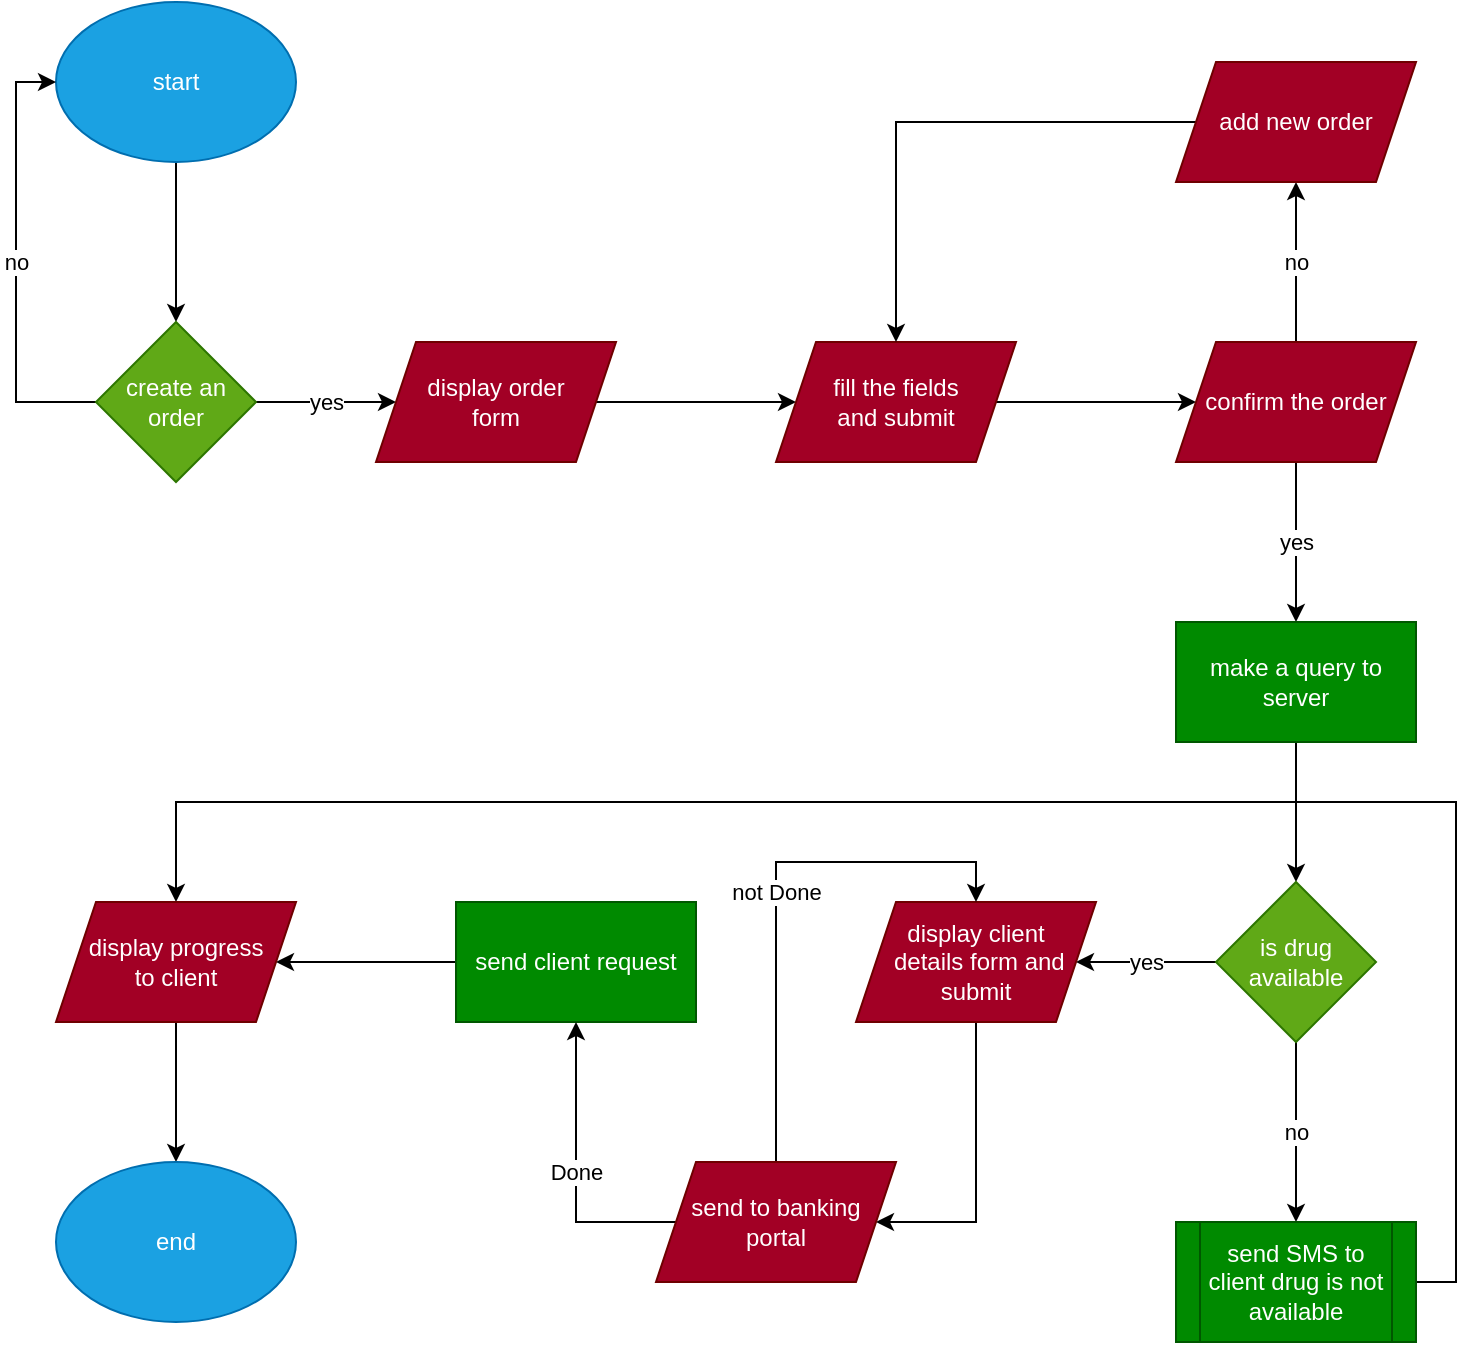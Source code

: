 <mxfile version="21.0.4" type="github">
  <diagram name="Page-1" id="kOZRg1wBXx_YfrOLIpF-">
    <mxGraphModel dx="1103" dy="606" grid="1" gridSize="10" guides="1" tooltips="1" connect="1" arrows="1" fold="1" page="1" pageScale="1" pageWidth="850" pageHeight="1100" math="0" shadow="0">
      <root>
        <mxCell id="0" />
        <mxCell id="1" parent="0" />
        <mxCell id="Q9uHJYtEhtkp3W4igydJ-3" value="" style="edgeStyle=orthogonalEdgeStyle;rounded=0;orthogonalLoop=1;jettySize=auto;html=1;" edge="1" parent="1" source="Q9uHJYtEhtkp3W4igydJ-1" target="Q9uHJYtEhtkp3W4igydJ-2">
          <mxGeometry relative="1" as="geometry" />
        </mxCell>
        <mxCell id="Q9uHJYtEhtkp3W4igydJ-1" value="start" style="ellipse;whiteSpace=wrap;html=1;fillColor=#1ba1e2;fontColor=#ffffff;strokeColor=#006EAF;" vertex="1" parent="1">
          <mxGeometry x="60" y="40" width="120" height="80" as="geometry" />
        </mxCell>
        <mxCell id="Q9uHJYtEhtkp3W4igydJ-5" value="no" style="edgeStyle=orthogonalEdgeStyle;rounded=0;orthogonalLoop=1;jettySize=auto;html=1;entryX=0;entryY=0.5;entryDx=0;entryDy=0;" edge="1" parent="1" source="Q9uHJYtEhtkp3W4igydJ-2" target="Q9uHJYtEhtkp3W4igydJ-1">
          <mxGeometry relative="1" as="geometry">
            <mxPoint x="120" y="370" as="targetPoint" />
            <Array as="points">
              <mxPoint x="40" y="240" />
              <mxPoint x="40" y="80" />
            </Array>
          </mxGeometry>
        </mxCell>
        <mxCell id="Q9uHJYtEhtkp3W4igydJ-9" value="yes" style="edgeStyle=orthogonalEdgeStyle;rounded=0;orthogonalLoop=1;jettySize=auto;html=1;" edge="1" parent="1" source="Q9uHJYtEhtkp3W4igydJ-2" target="Q9uHJYtEhtkp3W4igydJ-8">
          <mxGeometry relative="1" as="geometry" />
        </mxCell>
        <mxCell id="Q9uHJYtEhtkp3W4igydJ-2" value="create an&lt;br&gt;order" style="rhombus;whiteSpace=wrap;html=1;fillColor=#60a917;strokeColor=#2D7600;fontColor=#ffffff;" vertex="1" parent="1">
          <mxGeometry x="80" y="200" width="80" height="80" as="geometry" />
        </mxCell>
        <mxCell id="Q9uHJYtEhtkp3W4igydJ-11" value="" style="edgeStyle=orthogonalEdgeStyle;rounded=0;orthogonalLoop=1;jettySize=auto;html=1;" edge="1" parent="1" source="Q9uHJYtEhtkp3W4igydJ-8" target="Q9uHJYtEhtkp3W4igydJ-10">
          <mxGeometry relative="1" as="geometry" />
        </mxCell>
        <mxCell id="Q9uHJYtEhtkp3W4igydJ-8" value="display order&lt;br&gt;form" style="shape=parallelogram;perimeter=parallelogramPerimeter;whiteSpace=wrap;html=1;fixedSize=1;fillColor=#a20025;strokeColor=#6F0000;fontColor=#ffffff;" vertex="1" parent="1">
          <mxGeometry x="220" y="210" width="120" height="60" as="geometry" />
        </mxCell>
        <mxCell id="Q9uHJYtEhtkp3W4igydJ-13" value="" style="edgeStyle=orthogonalEdgeStyle;rounded=0;orthogonalLoop=1;jettySize=auto;html=1;" edge="1" parent="1" source="Q9uHJYtEhtkp3W4igydJ-10" target="Q9uHJYtEhtkp3W4igydJ-12">
          <mxGeometry relative="1" as="geometry" />
        </mxCell>
        <mxCell id="Q9uHJYtEhtkp3W4igydJ-10" value="fill the fields&lt;br&gt;and submit" style="shape=parallelogram;perimeter=parallelogramPerimeter;whiteSpace=wrap;html=1;fixedSize=1;fillColor=#a20025;strokeColor=#6F0000;fontColor=#ffffff;" vertex="1" parent="1">
          <mxGeometry x="420" y="210" width="120" height="60" as="geometry" />
        </mxCell>
        <mxCell id="Q9uHJYtEhtkp3W4igydJ-17" value="yes" style="edgeStyle=orthogonalEdgeStyle;rounded=0;orthogonalLoop=1;jettySize=auto;html=1;" edge="1" parent="1" source="Q9uHJYtEhtkp3W4igydJ-12" target="Q9uHJYtEhtkp3W4igydJ-16">
          <mxGeometry relative="1" as="geometry" />
        </mxCell>
        <mxCell id="Q9uHJYtEhtkp3W4igydJ-19" value="no" style="edgeStyle=orthogonalEdgeStyle;rounded=0;orthogonalLoop=1;jettySize=auto;html=1;" edge="1" parent="1" source="Q9uHJYtEhtkp3W4igydJ-12" target="Q9uHJYtEhtkp3W4igydJ-18">
          <mxGeometry relative="1" as="geometry" />
        </mxCell>
        <mxCell id="Q9uHJYtEhtkp3W4igydJ-12" value="confirm the order" style="shape=parallelogram;perimeter=parallelogramPerimeter;whiteSpace=wrap;html=1;fixedSize=1;fillColor=#a20025;strokeColor=#6F0000;fontColor=#ffffff;" vertex="1" parent="1">
          <mxGeometry x="620" y="210" width="120" height="60" as="geometry" />
        </mxCell>
        <mxCell id="Q9uHJYtEhtkp3W4igydJ-22" value="" style="edgeStyle=orthogonalEdgeStyle;rounded=0;orthogonalLoop=1;jettySize=auto;html=1;" edge="1" parent="1" source="Q9uHJYtEhtkp3W4igydJ-16" target="Q9uHJYtEhtkp3W4igydJ-21">
          <mxGeometry relative="1" as="geometry" />
        </mxCell>
        <mxCell id="Q9uHJYtEhtkp3W4igydJ-16" value="make a query to server" style="whiteSpace=wrap;html=1;fillColor=#008a00;strokeColor=#005700;fontColor=#ffffff;" vertex="1" parent="1">
          <mxGeometry x="620" y="350" width="120" height="60" as="geometry" />
        </mxCell>
        <mxCell id="Q9uHJYtEhtkp3W4igydJ-20" style="edgeStyle=orthogonalEdgeStyle;rounded=0;orthogonalLoop=1;jettySize=auto;html=1;exitX=0;exitY=0.5;exitDx=0;exitDy=0;entryX=0.5;entryY=0;entryDx=0;entryDy=0;" edge="1" parent="1" source="Q9uHJYtEhtkp3W4igydJ-18" target="Q9uHJYtEhtkp3W4igydJ-10">
          <mxGeometry relative="1" as="geometry" />
        </mxCell>
        <mxCell id="Q9uHJYtEhtkp3W4igydJ-18" value="add new order" style="shape=parallelogram;perimeter=parallelogramPerimeter;whiteSpace=wrap;html=1;fixedSize=1;fillColor=#a20025;strokeColor=#6F0000;fontColor=#ffffff;" vertex="1" parent="1">
          <mxGeometry x="620" y="70" width="120" height="60" as="geometry" />
        </mxCell>
        <mxCell id="Q9uHJYtEhtkp3W4igydJ-24" value="yes" style="edgeStyle=orthogonalEdgeStyle;rounded=0;orthogonalLoop=1;jettySize=auto;html=1;" edge="1" parent="1" source="Q9uHJYtEhtkp3W4igydJ-21" target="Q9uHJYtEhtkp3W4igydJ-23">
          <mxGeometry relative="1" as="geometry" />
        </mxCell>
        <mxCell id="Q9uHJYtEhtkp3W4igydJ-26" value="no" style="edgeStyle=orthogonalEdgeStyle;rounded=0;orthogonalLoop=1;jettySize=auto;html=1;" edge="1" parent="1" source="Q9uHJYtEhtkp3W4igydJ-21" target="Q9uHJYtEhtkp3W4igydJ-25">
          <mxGeometry relative="1" as="geometry" />
        </mxCell>
        <mxCell id="Q9uHJYtEhtkp3W4igydJ-21" value="is drug available" style="rhombus;whiteSpace=wrap;html=1;fillColor=#60a917;strokeColor=#2D7600;fontColor=#ffffff;" vertex="1" parent="1">
          <mxGeometry x="640" y="480" width="80" height="80" as="geometry" />
        </mxCell>
        <mxCell id="Q9uHJYtEhtkp3W4igydJ-42" value="" style="edgeStyle=orthogonalEdgeStyle;rounded=0;orthogonalLoop=1;jettySize=auto;html=1;" edge="1" parent="1" source="Q9uHJYtEhtkp3W4igydJ-23" target="Q9uHJYtEhtkp3W4igydJ-41">
          <mxGeometry relative="1" as="geometry">
            <Array as="points">
              <mxPoint x="520" y="650" />
            </Array>
          </mxGeometry>
        </mxCell>
        <mxCell id="Q9uHJYtEhtkp3W4igydJ-23" value="display client&lt;br&gt;&amp;nbsp;details form and&lt;br&gt;submit" style="shape=parallelogram;perimeter=parallelogramPerimeter;whiteSpace=wrap;html=1;fixedSize=1;fillColor=#a20025;strokeColor=#6F0000;fontColor=#ffffff;" vertex="1" parent="1">
          <mxGeometry x="460" y="490" width="120" height="60" as="geometry" />
        </mxCell>
        <mxCell id="Q9uHJYtEhtkp3W4igydJ-40" style="edgeStyle=orthogonalEdgeStyle;rounded=0;orthogonalLoop=1;jettySize=auto;html=1;exitX=1;exitY=0.5;exitDx=0;exitDy=0;entryX=0.5;entryY=0;entryDx=0;entryDy=0;" edge="1" parent="1" source="Q9uHJYtEhtkp3W4igydJ-25" target="Q9uHJYtEhtkp3W4igydJ-31">
          <mxGeometry relative="1" as="geometry">
            <Array as="points">
              <mxPoint x="760" y="680" />
              <mxPoint x="760" y="440" />
              <mxPoint x="120" y="440" />
            </Array>
          </mxGeometry>
        </mxCell>
        <mxCell id="Q9uHJYtEhtkp3W4igydJ-25" value="send SMS to client drug is not available" style="shape=process;whiteSpace=wrap;html=1;backgroundOutline=1;fillColor=#008a00;strokeColor=#005700;fontColor=#ffffff;" vertex="1" parent="1">
          <mxGeometry x="620" y="650" width="120" height="60" as="geometry" />
        </mxCell>
        <mxCell id="Q9uHJYtEhtkp3W4igydJ-32" value="" style="edgeStyle=orthogonalEdgeStyle;rounded=0;orthogonalLoop=1;jettySize=auto;html=1;" edge="1" parent="1" source="Q9uHJYtEhtkp3W4igydJ-27" target="Q9uHJYtEhtkp3W4igydJ-31">
          <mxGeometry relative="1" as="geometry" />
        </mxCell>
        <mxCell id="Q9uHJYtEhtkp3W4igydJ-27" value="send client request" style="whiteSpace=wrap;html=1;fillColor=#008a00;strokeColor=#005700;fontColor=#ffffff;" vertex="1" parent="1">
          <mxGeometry x="260" y="490" width="120" height="60" as="geometry" />
        </mxCell>
        <mxCell id="Q9uHJYtEhtkp3W4igydJ-34" style="edgeStyle=orthogonalEdgeStyle;rounded=0;orthogonalLoop=1;jettySize=auto;html=1;entryX=0.5;entryY=0;entryDx=0;entryDy=0;" edge="1" parent="1" source="Q9uHJYtEhtkp3W4igydJ-31" target="Q9uHJYtEhtkp3W4igydJ-33">
          <mxGeometry relative="1" as="geometry" />
        </mxCell>
        <mxCell id="Q9uHJYtEhtkp3W4igydJ-31" value="display progress&lt;br&gt;to client" style="shape=parallelogram;perimeter=parallelogramPerimeter;whiteSpace=wrap;html=1;fixedSize=1;fillColor=#a20025;strokeColor=#6F0000;fontColor=#ffffff;" vertex="1" parent="1">
          <mxGeometry x="60" y="490" width="120" height="60" as="geometry" />
        </mxCell>
        <mxCell id="Q9uHJYtEhtkp3W4igydJ-33" value="end" style="ellipse;whiteSpace=wrap;html=1;fillColor=#1ba1e2;fontColor=#ffffff;strokeColor=#006EAF;" vertex="1" parent="1">
          <mxGeometry x="60" y="620" width="120" height="80" as="geometry" />
        </mxCell>
        <mxCell id="Q9uHJYtEhtkp3W4igydJ-43" value="Done" style="edgeStyle=orthogonalEdgeStyle;rounded=0;orthogonalLoop=1;jettySize=auto;html=1;exitX=0;exitY=0.5;exitDx=0;exitDy=0;entryX=0.5;entryY=1;entryDx=0;entryDy=0;" edge="1" parent="1" source="Q9uHJYtEhtkp3W4igydJ-41" target="Q9uHJYtEhtkp3W4igydJ-27">
          <mxGeometry relative="1" as="geometry">
            <Array as="points">
              <mxPoint x="320" y="650" />
            </Array>
          </mxGeometry>
        </mxCell>
        <mxCell id="Q9uHJYtEhtkp3W4igydJ-44" value="not Done" style="edgeStyle=orthogonalEdgeStyle;rounded=0;orthogonalLoop=1;jettySize=auto;html=1;exitX=0.5;exitY=0;exitDx=0;exitDy=0;entryX=0.5;entryY=0;entryDx=0;entryDy=0;" edge="1" parent="1" source="Q9uHJYtEhtkp3W4igydJ-41" target="Q9uHJYtEhtkp3W4igydJ-23">
          <mxGeometry relative="1" as="geometry" />
        </mxCell>
        <mxCell id="Q9uHJYtEhtkp3W4igydJ-41" value="send to banking portal" style="shape=parallelogram;perimeter=parallelogramPerimeter;whiteSpace=wrap;html=1;fixedSize=1;fillColor=#a20025;strokeColor=#6F0000;fontColor=#ffffff;" vertex="1" parent="1">
          <mxGeometry x="360" y="620" width="120" height="60" as="geometry" />
        </mxCell>
      </root>
    </mxGraphModel>
  </diagram>
</mxfile>

